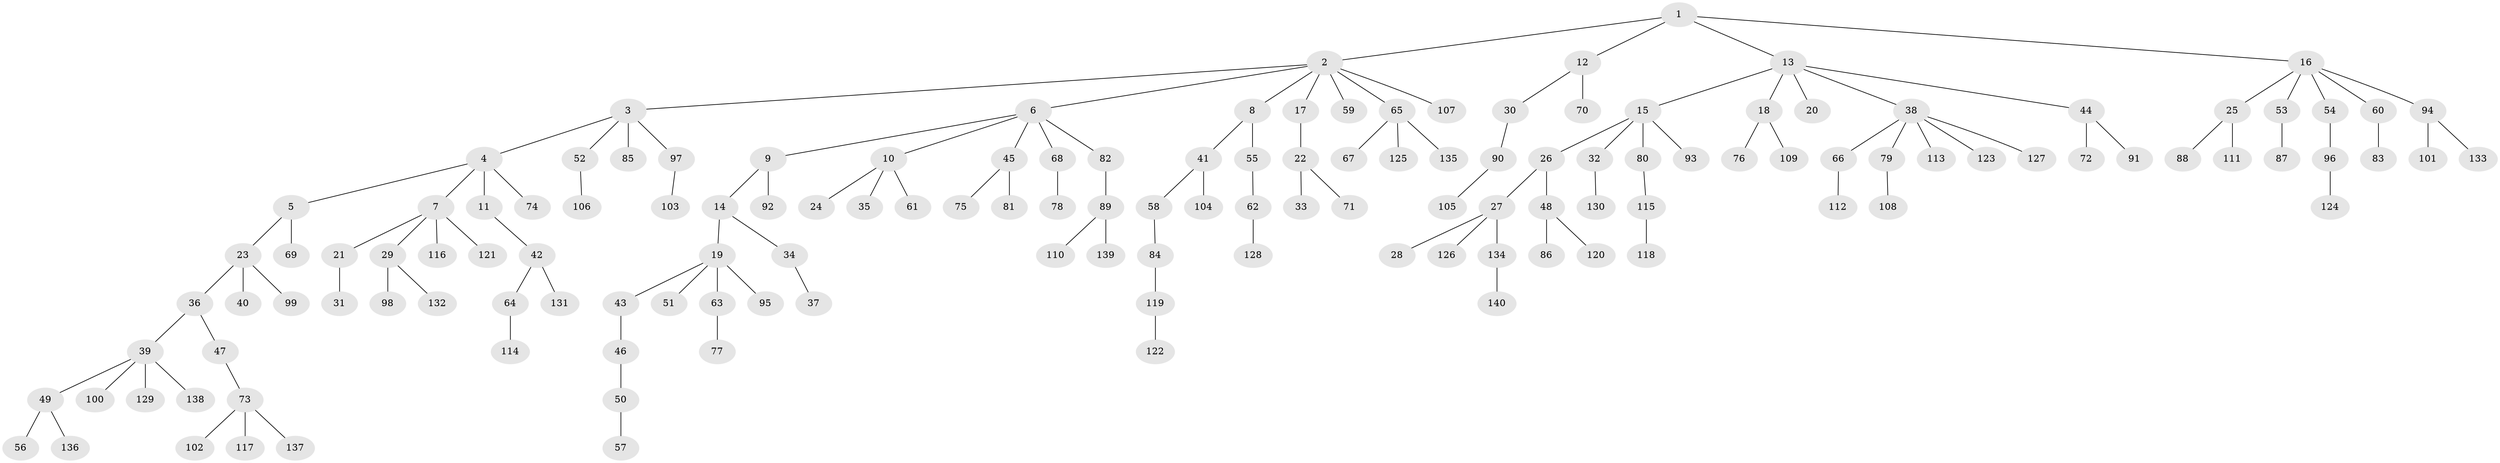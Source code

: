 // coarse degree distribution, {2: 0.18604651162790697, 4: 0.09302325581395349, 1: 0.5813953488372093, 5: 0.023255813953488372, 3: 0.06976744186046512, 7: 0.023255813953488372, 6: 0.023255813953488372}
// Generated by graph-tools (version 1.1) at 2025/37/03/04/25 23:37:26]
// undirected, 140 vertices, 139 edges
graph export_dot {
  node [color=gray90,style=filled];
  1;
  2;
  3;
  4;
  5;
  6;
  7;
  8;
  9;
  10;
  11;
  12;
  13;
  14;
  15;
  16;
  17;
  18;
  19;
  20;
  21;
  22;
  23;
  24;
  25;
  26;
  27;
  28;
  29;
  30;
  31;
  32;
  33;
  34;
  35;
  36;
  37;
  38;
  39;
  40;
  41;
  42;
  43;
  44;
  45;
  46;
  47;
  48;
  49;
  50;
  51;
  52;
  53;
  54;
  55;
  56;
  57;
  58;
  59;
  60;
  61;
  62;
  63;
  64;
  65;
  66;
  67;
  68;
  69;
  70;
  71;
  72;
  73;
  74;
  75;
  76;
  77;
  78;
  79;
  80;
  81;
  82;
  83;
  84;
  85;
  86;
  87;
  88;
  89;
  90;
  91;
  92;
  93;
  94;
  95;
  96;
  97;
  98;
  99;
  100;
  101;
  102;
  103;
  104;
  105;
  106;
  107;
  108;
  109;
  110;
  111;
  112;
  113;
  114;
  115;
  116;
  117;
  118;
  119;
  120;
  121;
  122;
  123;
  124;
  125;
  126;
  127;
  128;
  129;
  130;
  131;
  132;
  133;
  134;
  135;
  136;
  137;
  138;
  139;
  140;
  1 -- 2;
  1 -- 12;
  1 -- 13;
  1 -- 16;
  2 -- 3;
  2 -- 6;
  2 -- 8;
  2 -- 17;
  2 -- 59;
  2 -- 65;
  2 -- 107;
  3 -- 4;
  3 -- 52;
  3 -- 85;
  3 -- 97;
  4 -- 5;
  4 -- 7;
  4 -- 11;
  4 -- 74;
  5 -- 23;
  5 -- 69;
  6 -- 9;
  6 -- 10;
  6 -- 45;
  6 -- 68;
  6 -- 82;
  7 -- 21;
  7 -- 29;
  7 -- 116;
  7 -- 121;
  8 -- 41;
  8 -- 55;
  9 -- 14;
  9 -- 92;
  10 -- 24;
  10 -- 35;
  10 -- 61;
  11 -- 42;
  12 -- 30;
  12 -- 70;
  13 -- 15;
  13 -- 18;
  13 -- 20;
  13 -- 38;
  13 -- 44;
  14 -- 19;
  14 -- 34;
  15 -- 26;
  15 -- 32;
  15 -- 80;
  15 -- 93;
  16 -- 25;
  16 -- 53;
  16 -- 54;
  16 -- 60;
  16 -- 94;
  17 -- 22;
  18 -- 76;
  18 -- 109;
  19 -- 43;
  19 -- 51;
  19 -- 63;
  19 -- 95;
  21 -- 31;
  22 -- 33;
  22 -- 71;
  23 -- 36;
  23 -- 40;
  23 -- 99;
  25 -- 88;
  25 -- 111;
  26 -- 27;
  26 -- 48;
  27 -- 28;
  27 -- 126;
  27 -- 134;
  29 -- 98;
  29 -- 132;
  30 -- 90;
  32 -- 130;
  34 -- 37;
  36 -- 39;
  36 -- 47;
  38 -- 66;
  38 -- 79;
  38 -- 113;
  38 -- 123;
  38 -- 127;
  39 -- 49;
  39 -- 100;
  39 -- 129;
  39 -- 138;
  41 -- 58;
  41 -- 104;
  42 -- 64;
  42 -- 131;
  43 -- 46;
  44 -- 72;
  44 -- 91;
  45 -- 75;
  45 -- 81;
  46 -- 50;
  47 -- 73;
  48 -- 86;
  48 -- 120;
  49 -- 56;
  49 -- 136;
  50 -- 57;
  52 -- 106;
  53 -- 87;
  54 -- 96;
  55 -- 62;
  58 -- 84;
  60 -- 83;
  62 -- 128;
  63 -- 77;
  64 -- 114;
  65 -- 67;
  65 -- 125;
  65 -- 135;
  66 -- 112;
  68 -- 78;
  73 -- 102;
  73 -- 117;
  73 -- 137;
  79 -- 108;
  80 -- 115;
  82 -- 89;
  84 -- 119;
  89 -- 110;
  89 -- 139;
  90 -- 105;
  94 -- 101;
  94 -- 133;
  96 -- 124;
  97 -- 103;
  115 -- 118;
  119 -- 122;
  134 -- 140;
}
